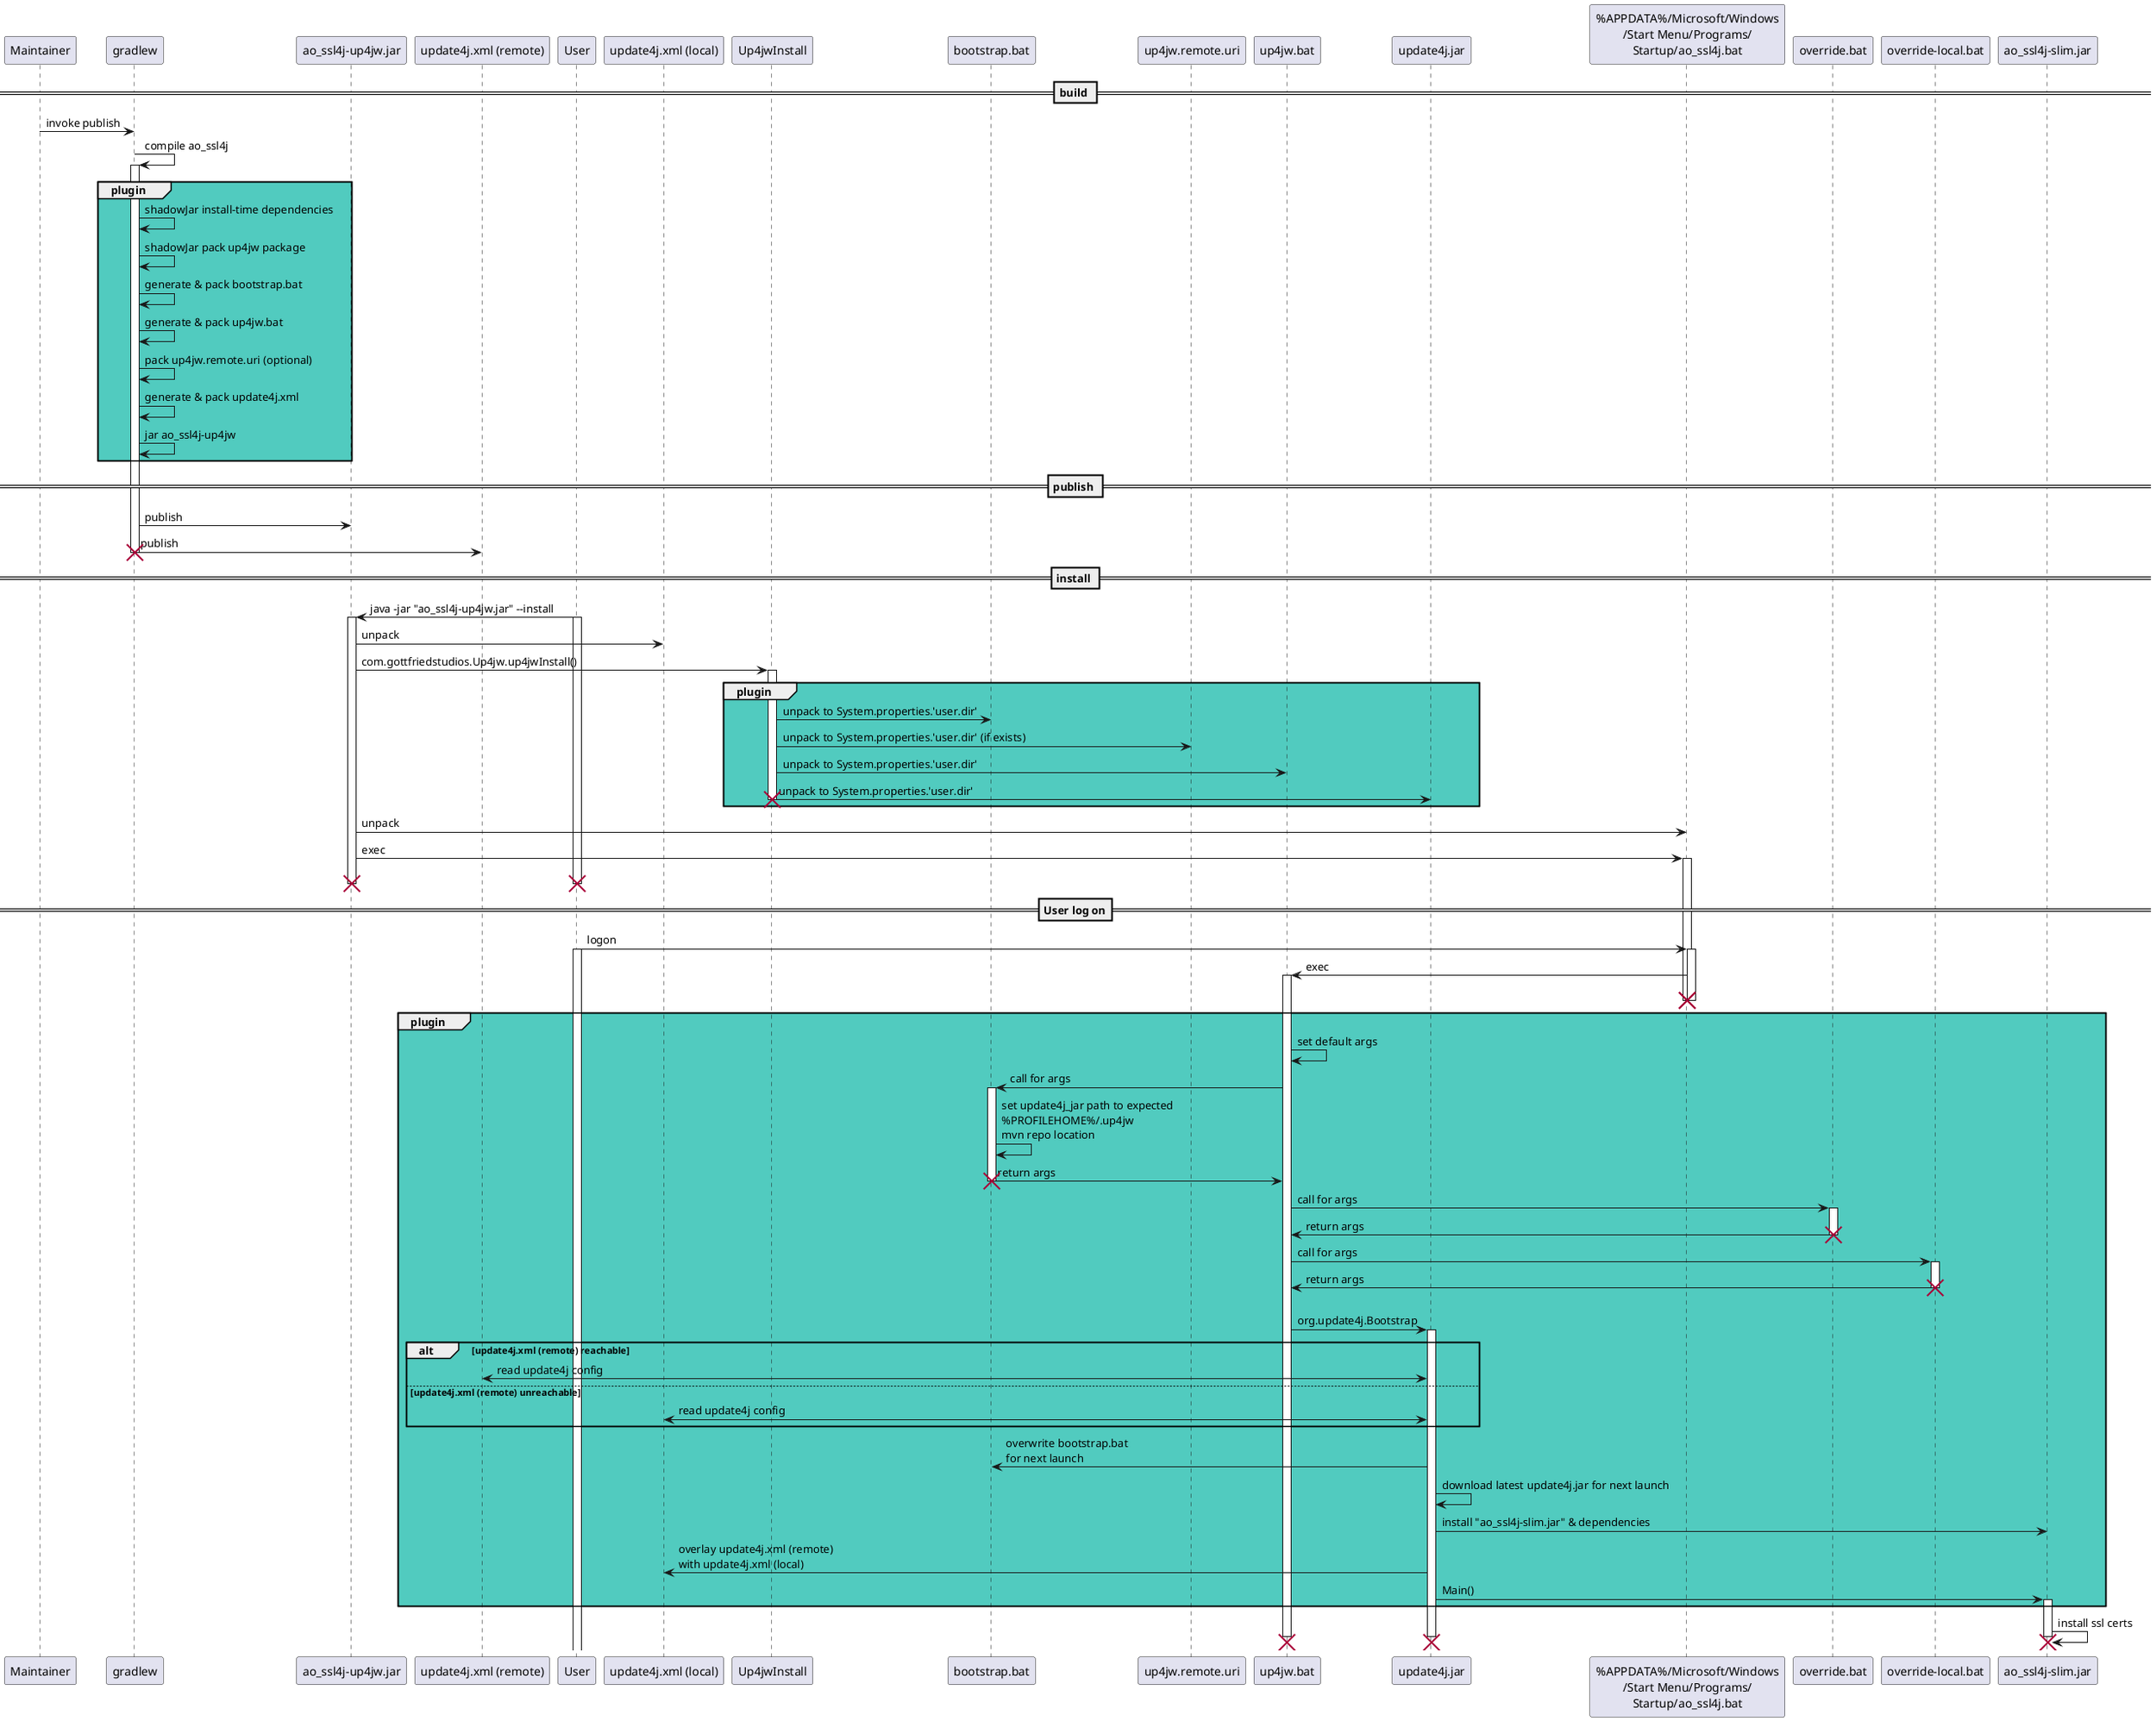 @startuml sequence
== build ==
Maintainer -> gradlew : invoke publish
gradlew -> gradlew ++: compile ao_ssl4j
group #51CBBF plugin
    gradlew -> gradlew : shadowJar install-time dependencies
    gradlew -> gradlew : shadowJar pack up4jw package
    gradlew -> gradlew : generate & pack bootstrap.bat
    gradlew -> gradlew : generate & pack up4jw.bat
    gradlew -> gradlew : pack up4jw.remote.uri (optional)
    gradlew -> gradlew : generate & pack update4j.xml
    gradlew -> gradlew : jar ao_ssl4j-up4jw
end

== publish ==
gradlew -> "ao_ssl4j-up4jw.jar"  : publish
gradlew -> "update4j.xml (remote)" as remote_xml  : publish
destroy gradlew

== install ==
User -> "ao_ssl4j-up4jw.jar" ++ : java -jar "ao_ssl4j-up4jw.jar" --install
activate User
"ao_ssl4j-up4jw.jar" -> "update4j.xml (local)" as local_xml  :unpack
"ao_ssl4j-up4jw.jar" -> Up4jwInstall  : com.gottfriedstudios.Up4jw.up4jwInstall()
group #51CBBF plugin
    activate Up4jwInstall
    Up4jwInstall -> bootstrap.bat  : unpack to System.properties.'user.dir'
    Up4jwInstall -> up4jw.remote.uri  : unpack to System.properties.'user.dir' (if exists)
    Up4jwInstall -> up4jw.bat  : unpack to System.properties.'user.dir'
    Up4jwInstall -> update4j.jar  : unpack to System.properties.'user.dir'
    destroy Up4jwInstall
end
"ao_ssl4j-up4jw.jar" -> "%APPDATA%/Microsoft/Windows\n/Start Menu/Programs/\nStartup/ao_ssl4j.bat" as ao_ssl4j.bat  : unpack
"ao_ssl4j-up4jw.jar" ->  ao_ssl4j.bat ++ : exec
destroy User
destroy "ao_ssl4j-up4jw.jar"
== User log on==
User -> ao_ssl4j.bat ++ : logon
activate User
ao_ssl4j.bat -> up4jw.bat  : exec
activate up4jw.bat
destroy ao_ssl4j.bat
destroy ao_ssl4j.bat
group #51CBBF plugin
    up4jw.bat -> up4jw.bat : set default args
    up4jw.bat -> bootstrap.bat ++ : call for args
    bootstrap.bat -> bootstrap.bat : set update4j_jar path to expected\n%PROFILEHOME%/.up4jw\nmvn repo location
    bootstrap.bat -> up4jw.bat : return args
    destroy bootstrap.bat
    up4jw.bat -> override.bat ++ : call for args
    override.bat -> up4jw.bat : return args
    destroy override.bat
    up4jw.bat -> "override-local.bat" ++ : call for args
    "override-local.bat" -> up4jw.bat : return args
    destroy "override-local.bat"
    up4jw.bat -> update4j.jar ++ : \norg.update4j.Bootstrap
    alt update4j.xml (remote) reachable
        update4j.jar <-> remote_xml: read update4j config
    else update4j.xml (remote) unreachable
        update4j.jar <-> local_xml : read update4j config
    end
    update4j.jar -> bootstrap.bat : overwrite bootstrap.bat\nfor next launch
    update4j.jar -> update4j.jar : download latest update4j.jar for next launch
    update4j.jar -> "ao_ssl4j-slim.jar" : install "ao_ssl4j-slim.jar" & dependencies
    update4j.jar -> local_xml: overlay update4j.xml (remote)\nwith update4j.xml (local)
    update4j.jar -> "ao_ssl4j-slim.jar" ++ : Main()
end
"ao_ssl4j-slim.jar" -> "ao_ssl4j-slim.jar" !! : install ssl certs
destroy update4j.jar
destroy up4jw.bat
@enduml